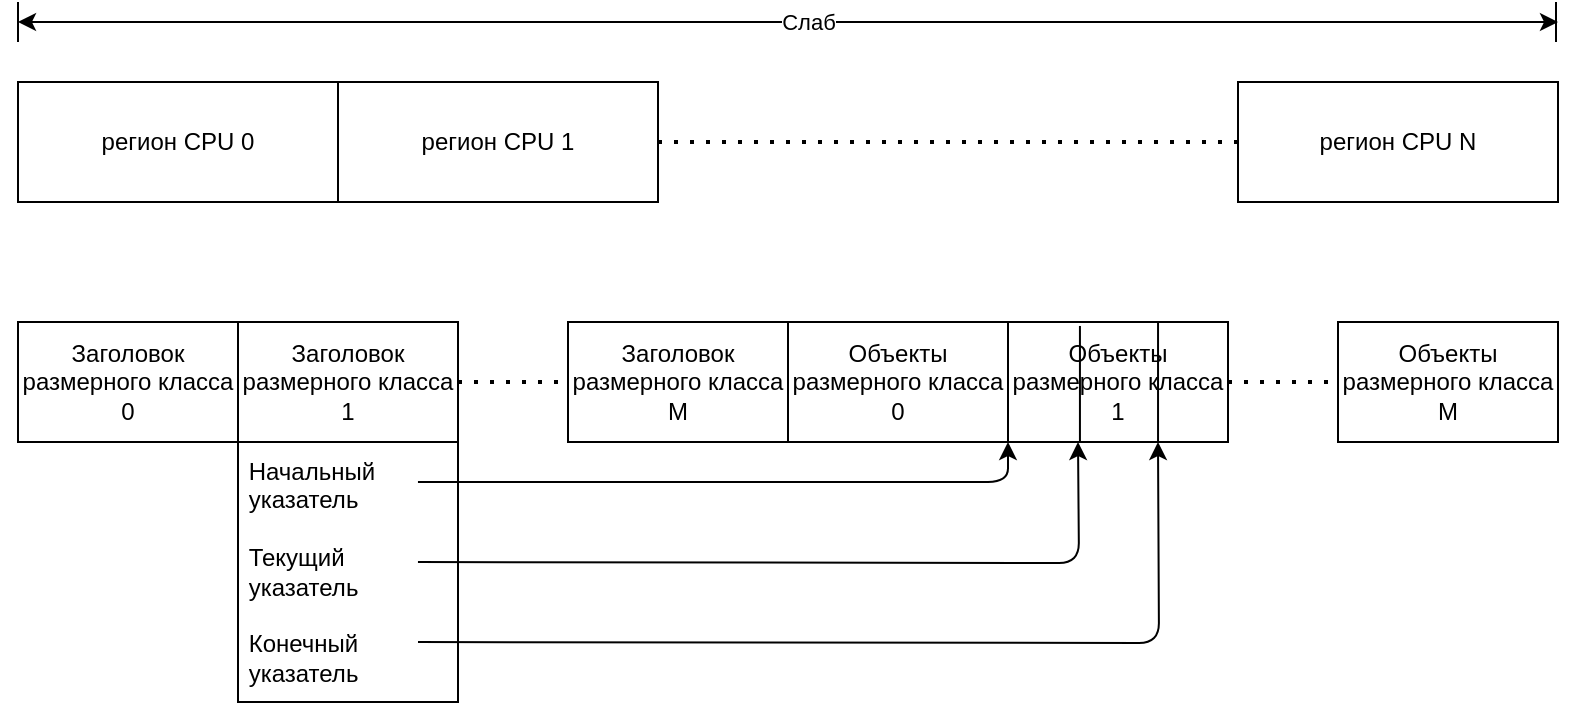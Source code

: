<mxfile version="14.5.8" type="device"><diagram id="tmduU2CNBnvSNIlSo4cG" name="Page-1"><mxGraphModel dx="1023" dy="788" grid="1" gridSize="10" guides="1" tooltips="1" connect="1" arrows="1" fold="1" page="1" pageScale="1" pageWidth="850" pageHeight="1100" math="0" shadow="0"><root><mxCell id="0"/><mxCell id="1" parent="0"/><mxCell id="WpoRRU0zehEbgOr--_lC-1" value="регион CPU 0" style="rounded=0;whiteSpace=wrap;html=1;" vertex="1" parent="1"><mxGeometry x="40" y="80" width="160" height="60" as="geometry"/></mxCell><mxCell id="WpoRRU0zehEbgOr--_lC-2" value="регион CPU 1" style="rounded=0;whiteSpace=wrap;html=1;" vertex="1" parent="1"><mxGeometry x="200" y="80" width="160" height="60" as="geometry"/></mxCell><mxCell id="WpoRRU0zehEbgOr--_lC-3" value="регион CPU N" style="rounded=0;whiteSpace=wrap;html=1;" vertex="1" parent="1"><mxGeometry x="650" y="80" width="160" height="60" as="geometry"/></mxCell><mxCell id="WpoRRU0zehEbgOr--_lC-4" value="" style="endArrow=none;dashed=1;html=1;dashPattern=1 3;strokeWidth=2;exitX=1;exitY=0.5;exitDx=0;exitDy=0;entryX=0;entryY=0.5;entryDx=0;entryDy=0;" edge="1" parent="1" source="WpoRRU0zehEbgOr--_lC-2" target="WpoRRU0zehEbgOr--_lC-3"><mxGeometry width="50" height="50" relative="1" as="geometry"><mxPoint x="520" y="170" as="sourcePoint"/><mxPoint x="570" y="120" as="targetPoint"/></mxGeometry></mxCell><mxCell id="WpoRRU0zehEbgOr--_lC-5" value="" style="endArrow=classic;startArrow=classic;html=1;" edge="1" parent="1"><mxGeometry width="50" height="50" relative="1" as="geometry"><mxPoint x="40" y="50" as="sourcePoint"/><mxPoint x="810" y="50" as="targetPoint"/><Array as="points"><mxPoint x="420" y="50"/></Array></mxGeometry></mxCell><mxCell id="WpoRRU0zehEbgOr--_lC-7" value="Слаб" style="edgeLabel;html=1;align=center;verticalAlign=middle;resizable=0;points=[];" vertex="1" connectable="0" parent="WpoRRU0zehEbgOr--_lC-5"><mxGeometry x="0.055" y="-1" relative="1" as="geometry"><mxPoint x="-11" y="-1" as="offset"/></mxGeometry></mxCell><mxCell id="WpoRRU0zehEbgOr--_lC-8" value="Заголовок размерного класса 0" style="rounded=0;whiteSpace=wrap;html=1;" vertex="1" parent="1"><mxGeometry x="40" y="200" width="110" height="60" as="geometry"/></mxCell><mxCell id="WpoRRU0zehEbgOr--_lC-9" value="Заголовок размерного класса 1" style="rounded=0;whiteSpace=wrap;html=1;" vertex="1" parent="1"><mxGeometry x="150" y="200" width="110" height="60" as="geometry"/></mxCell><mxCell id="WpoRRU0zehEbgOr--_lC-10" value="Заголовок размерного класса M" style="rounded=0;whiteSpace=wrap;html=1;" vertex="1" parent="1"><mxGeometry x="315" y="200" width="110" height="60" as="geometry"/></mxCell><mxCell id="WpoRRU0zehEbgOr--_lC-11" value="Объекты размерного класса 0" style="rounded=0;whiteSpace=wrap;html=1;" vertex="1" parent="1"><mxGeometry x="425" y="200" width="110" height="60" as="geometry"/></mxCell><mxCell id="WpoRRU0zehEbgOr--_lC-12" value="Объекты размерного класса 1" style="rounded=0;whiteSpace=wrap;html=1;" vertex="1" parent="1"><mxGeometry x="535" y="200" width="110" height="60" as="geometry"/></mxCell><mxCell id="WpoRRU0zehEbgOr--_lC-13" value="Объекты размерного класса M" style="rounded=0;whiteSpace=wrap;html=1;" vertex="1" parent="1"><mxGeometry x="700" y="200" width="110" height="60" as="geometry"/></mxCell><mxCell id="WpoRRU0zehEbgOr--_lC-14" value="" style="endArrow=none;dashed=1;html=1;dashPattern=1 3;strokeWidth=2;entryX=0;entryY=0.5;entryDx=0;entryDy=0;exitX=1;exitY=0.5;exitDx=0;exitDy=0;" edge="1" parent="1" source="WpoRRU0zehEbgOr--_lC-9" target="WpoRRU0zehEbgOr--_lC-10"><mxGeometry width="50" height="50" relative="1" as="geometry"><mxPoint x="230" y="350" as="sourcePoint"/><mxPoint x="280" y="300" as="targetPoint"/></mxGeometry></mxCell><mxCell id="WpoRRU0zehEbgOr--_lC-15" value="" style="endArrow=none;dashed=1;html=1;dashPattern=1 3;strokeWidth=2;entryX=0;entryY=0.5;entryDx=0;entryDy=0;exitX=1;exitY=0.5;exitDx=0;exitDy=0;" edge="1" parent="1" source="WpoRRU0zehEbgOr--_lC-12" target="WpoRRU0zehEbgOr--_lC-13"><mxGeometry width="50" height="50" relative="1" as="geometry"><mxPoint x="620" y="330" as="sourcePoint"/><mxPoint x="670" y="280" as="targetPoint"/></mxGeometry></mxCell><mxCell id="WpoRRU0zehEbgOr--_lC-16" value="&lt;div align=&quot;left&quot;&gt;&amp;nbsp;Начальный&lt;/div&gt;&lt;div align=&quot;left&quot;&gt;&amp;nbsp;указатель&lt;/div&gt;&lt;div align=&quot;left&quot;&gt;&lt;br&gt;&lt;/div&gt;&lt;div align=&quot;left&quot;&gt;&amp;nbsp;Текущий&lt;/div&gt;&lt;div align=&quot;left&quot;&gt;&amp;nbsp;указатель&lt;/div&gt;&lt;div align=&quot;left&quot;&gt;&lt;br&gt;&lt;/div&gt;&lt;div align=&quot;left&quot;&gt;&amp;nbsp;Конечный&lt;/div&gt;&lt;div align=&quot;left&quot;&gt;&amp;nbsp;указатель&lt;br&gt;&lt;/div&gt;" style="rounded=0;whiteSpace=wrap;html=1;align=left;" vertex="1" parent="1"><mxGeometry x="150" y="260" width="110" height="130" as="geometry"/></mxCell><mxCell id="WpoRRU0zehEbgOr--_lC-17" value="" style="endArrow=none;html=1;" edge="1" parent="1"><mxGeometry width="50" height="50" relative="1" as="geometry"><mxPoint x="40" y="60" as="sourcePoint"/><mxPoint x="40" y="40" as="targetPoint"/></mxGeometry></mxCell><mxCell id="WpoRRU0zehEbgOr--_lC-18" value="" style="endArrow=none;html=1;" edge="1" parent="1"><mxGeometry width="50" height="50" relative="1" as="geometry"><mxPoint x="809" y="60" as="sourcePoint"/><mxPoint x="809" y="40" as="targetPoint"/></mxGeometry></mxCell><mxCell id="WpoRRU0zehEbgOr--_lC-19" value="" style="endArrow=classic;html=1;exitX=0.818;exitY=0.154;exitDx=0;exitDy=0;exitPerimeter=0;entryX=1;entryY=1;entryDx=0;entryDy=0;edgeStyle=orthogonalEdgeStyle;" edge="1" parent="1" source="WpoRRU0zehEbgOr--_lC-16" target="WpoRRU0zehEbgOr--_lC-11"><mxGeometry width="50" height="50" relative="1" as="geometry"><mxPoint x="290" y="290" as="sourcePoint"/><mxPoint x="420" y="280" as="targetPoint"/></mxGeometry></mxCell><mxCell id="WpoRRU0zehEbgOr--_lC-20" value="" style="endArrow=none;html=1;entryX=0.327;entryY=0.033;entryDx=0;entryDy=0;entryPerimeter=0;exitX=0.327;exitY=1;exitDx=0;exitDy=0;exitPerimeter=0;" edge="1" parent="1" source="WpoRRU0zehEbgOr--_lC-12" target="WpoRRU0zehEbgOr--_lC-12"><mxGeometry width="50" height="50" relative="1" as="geometry"><mxPoint x="540" y="360" as="sourcePoint"/><mxPoint x="590" y="310" as="targetPoint"/></mxGeometry></mxCell><mxCell id="WpoRRU0zehEbgOr--_lC-21" value="" style="endArrow=none;html=1;entryX=0.682;entryY=0;entryDx=0;entryDy=0;entryPerimeter=0;exitX=0.682;exitY=1;exitDx=0;exitDy=0;exitPerimeter=0;" edge="1" parent="1" source="WpoRRU0zehEbgOr--_lC-12" target="WpoRRU0zehEbgOr--_lC-12"><mxGeometry width="50" height="50" relative="1" as="geometry"><mxPoint x="600" y="328.02" as="sourcePoint"/><mxPoint x="600" y="270" as="targetPoint"/></mxGeometry></mxCell><mxCell id="WpoRRU0zehEbgOr--_lC-22" value="" style="endArrow=classic;html=1;exitX=0.818;exitY=0.154;exitDx=0;exitDy=0;exitPerimeter=0;edgeStyle=orthogonalEdgeStyle;" edge="1" parent="1"><mxGeometry width="50" height="50" relative="1" as="geometry"><mxPoint x="239.98" y="320.02" as="sourcePoint"/><mxPoint x="570" y="260" as="targetPoint"/></mxGeometry></mxCell><mxCell id="WpoRRU0zehEbgOr--_lC-23" value="" style="endArrow=classic;html=1;exitX=0.818;exitY=0.154;exitDx=0;exitDy=0;exitPerimeter=0;edgeStyle=orthogonalEdgeStyle;" edge="1" parent="1"><mxGeometry width="50" height="50" relative="1" as="geometry"><mxPoint x="240.0" y="360.02" as="sourcePoint"/><mxPoint x="610" y="260" as="targetPoint"/></mxGeometry></mxCell></root></mxGraphModel></diagram></mxfile>